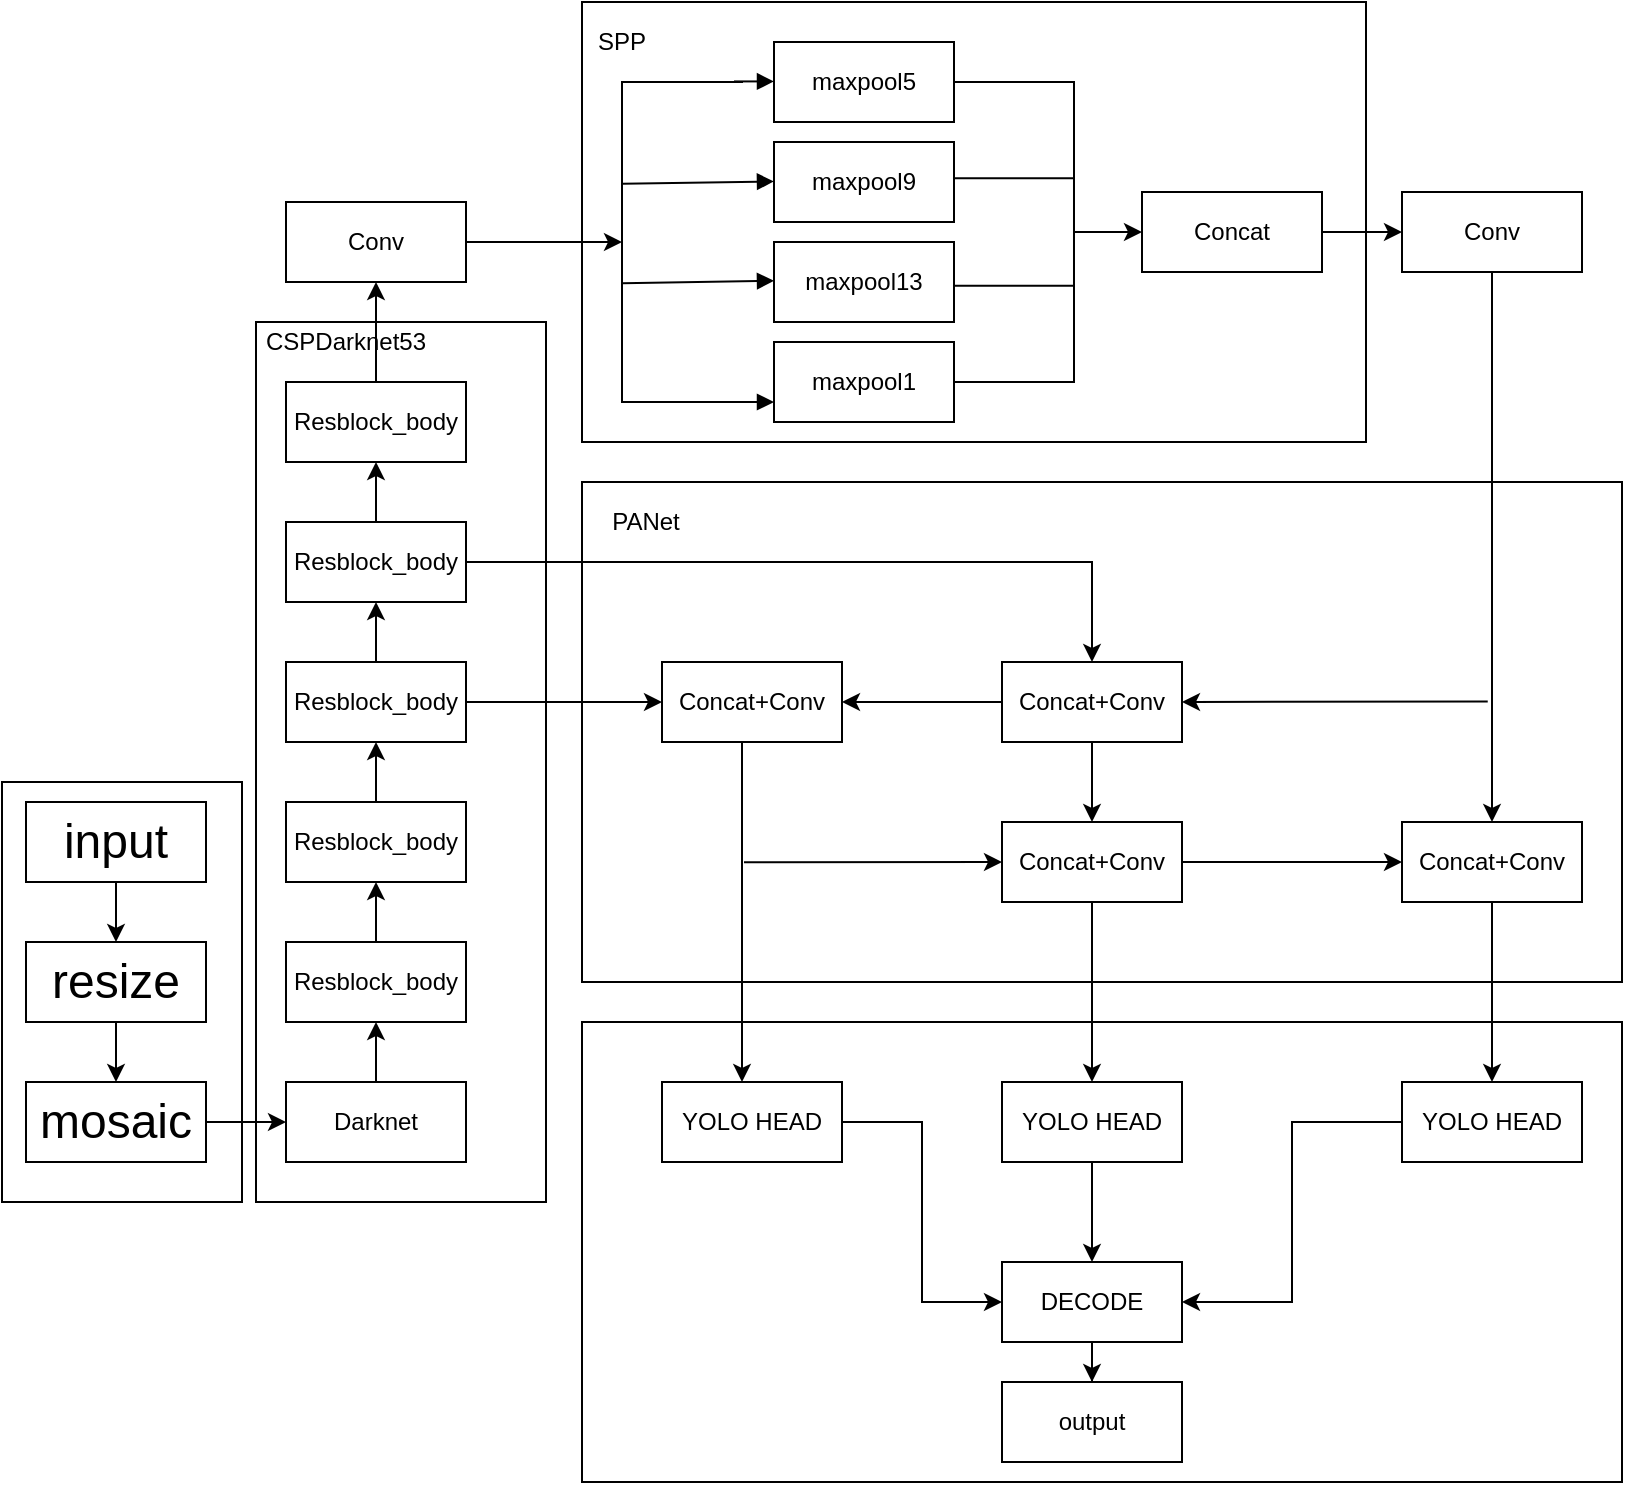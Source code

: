 <mxfile version="14.6.10" type="github" pages="5">
  <diagram id="j5sZR7_WVSSMR8GSL2lI" name="第 2 页">
    <mxGraphModel dx="1038" dy="548" grid="1" gridSize="10" guides="1" tooltips="1" connect="0" arrows="1" fold="1" page="1" pageScale="1" pageWidth="827" pageHeight="1169" math="0" shadow="0">
      <root>
        <mxCell id="0fFruR-LXGI2fJbMaEBw-0" />
        <mxCell id="0fFruR-LXGI2fJbMaEBw-1" parent="0fFruR-LXGI2fJbMaEBw-0" />
        <mxCell id="oqGVpfvN96jDl3TDhG6u-2" value="" style="rounded=0;whiteSpace=wrap;html=1;" parent="0fFruR-LXGI2fJbMaEBw-1" vertex="1">
          <mxGeometry x="300" y="820" width="520" height="230" as="geometry" />
        </mxCell>
        <mxCell id="oqGVpfvN96jDl3TDhG6u-1" value="" style="rounded=0;whiteSpace=wrap;html=1;" parent="0fFruR-LXGI2fJbMaEBw-1" vertex="1">
          <mxGeometry x="10" y="700" width="120" height="210" as="geometry" />
        </mxCell>
        <mxCell id="0fFruR-LXGI2fJbMaEBw-91" value="" style="rounded=0;whiteSpace=wrap;html=1;" parent="0fFruR-LXGI2fJbMaEBw-1" vertex="1">
          <mxGeometry x="300" y="310" width="392" height="220" as="geometry" />
        </mxCell>
        <mxCell id="0fFruR-LXGI2fJbMaEBw-26" value="" style="rounded=0;whiteSpace=wrap;html=1;" parent="0fFruR-LXGI2fJbMaEBw-1" vertex="1">
          <mxGeometry x="300" y="550" width="520" height="250" as="geometry" />
        </mxCell>
        <mxCell id="0fFruR-LXGI2fJbMaEBw-25" value="" style="rounded=0;whiteSpace=wrap;html=1;" parent="0fFruR-LXGI2fJbMaEBw-1" vertex="1">
          <mxGeometry x="137" y="470" width="145" height="440" as="geometry" />
        </mxCell>
        <mxCell id="0fFruR-LXGI2fJbMaEBw-30" style="edgeStyle=orthogonalEdgeStyle;rounded=0;orthogonalLoop=1;jettySize=auto;html=1;entryX=0.5;entryY=0;entryDx=0;entryDy=0;" parent="0fFruR-LXGI2fJbMaEBw-1" source="0fFruR-LXGI2fJbMaEBw-2" target="0fFruR-LXGI2fJbMaEBw-5" edge="1">
          <mxGeometry relative="1" as="geometry" />
        </mxCell>
        <mxCell id="0fFruR-LXGI2fJbMaEBw-2" value="&lt;font style=&quot;font-size: 24px&quot;&gt;resize&lt;/font&gt;" style="rounded=0;whiteSpace=wrap;html=1;" parent="0fFruR-LXGI2fJbMaEBw-1" vertex="1">
          <mxGeometry x="22" y="780" width="90" height="40" as="geometry" />
        </mxCell>
        <mxCell id="0fFruR-LXGI2fJbMaEBw-8" value="" style="edgeStyle=orthogonalEdgeStyle;rounded=0;orthogonalLoop=1;jettySize=auto;html=1;" parent="0fFruR-LXGI2fJbMaEBw-1" source="0fFruR-LXGI2fJbMaEBw-5" target="0fFruR-LXGI2fJbMaEBw-7" edge="1">
          <mxGeometry relative="1" as="geometry" />
        </mxCell>
        <mxCell id="0fFruR-LXGI2fJbMaEBw-5" value="&lt;font style=&quot;font-size: 24px&quot;&gt;mosaic&lt;/font&gt;" style="rounded=0;whiteSpace=wrap;html=1;" parent="0fFruR-LXGI2fJbMaEBw-1" vertex="1">
          <mxGeometry x="22" y="850" width="90" height="40" as="geometry" />
        </mxCell>
        <mxCell id="0fFruR-LXGI2fJbMaEBw-14" value="" style="edgeStyle=orthogonalEdgeStyle;rounded=0;orthogonalLoop=1;jettySize=auto;html=1;" parent="0fFruR-LXGI2fJbMaEBw-1" source="0fFruR-LXGI2fJbMaEBw-7" target="0fFruR-LXGI2fJbMaEBw-13" edge="1">
          <mxGeometry relative="1" as="geometry" />
        </mxCell>
        <mxCell id="0fFruR-LXGI2fJbMaEBw-7" value="Darknet" style="rounded=0;whiteSpace=wrap;html=1;" parent="0fFruR-LXGI2fJbMaEBw-1" vertex="1">
          <mxGeometry x="152" y="850" width="90" height="40" as="geometry" />
        </mxCell>
        <mxCell id="0fFruR-LXGI2fJbMaEBw-10" value="CSPDarknet53" style="text;html=1;strokeColor=none;fillColor=none;align=center;verticalAlign=middle;whiteSpace=wrap;rounded=0;" parent="0fFruR-LXGI2fJbMaEBw-1" vertex="1">
          <mxGeometry x="162" y="460" width="40" height="40" as="geometry" />
        </mxCell>
        <mxCell id="0fFruR-LXGI2fJbMaEBw-12" value="PANet" style="text;html=1;strokeColor=none;fillColor=none;align=center;verticalAlign=middle;whiteSpace=wrap;rounded=0;" parent="0fFruR-LXGI2fJbMaEBw-1" vertex="1">
          <mxGeometry x="312" y="560" width="40" height="20" as="geometry" />
        </mxCell>
        <mxCell id="0fFruR-LXGI2fJbMaEBw-18" value="" style="edgeStyle=orthogonalEdgeStyle;rounded=0;orthogonalLoop=1;jettySize=auto;html=1;" parent="0fFruR-LXGI2fJbMaEBw-1" source="0fFruR-LXGI2fJbMaEBw-13" target="0fFruR-LXGI2fJbMaEBw-17" edge="1">
          <mxGeometry relative="1" as="geometry" />
        </mxCell>
        <mxCell id="0fFruR-LXGI2fJbMaEBw-13" value="Resblock_body" style="rounded=0;whiteSpace=wrap;html=1;" parent="0fFruR-LXGI2fJbMaEBw-1" vertex="1">
          <mxGeometry x="152" y="780" width="90" height="40" as="geometry" />
        </mxCell>
        <mxCell id="0fFruR-LXGI2fJbMaEBw-20" value="" style="edgeStyle=orthogonalEdgeStyle;rounded=0;orthogonalLoop=1;jettySize=auto;html=1;" parent="0fFruR-LXGI2fJbMaEBw-1" source="0fFruR-LXGI2fJbMaEBw-17" target="0fFruR-LXGI2fJbMaEBw-19" edge="1">
          <mxGeometry relative="1" as="geometry" />
        </mxCell>
        <mxCell id="0fFruR-LXGI2fJbMaEBw-17" value="&lt;span&gt;Resblock_body&lt;/span&gt;" style="rounded=0;whiteSpace=wrap;html=1;" parent="0fFruR-LXGI2fJbMaEBw-1" vertex="1">
          <mxGeometry x="152" y="710" width="90" height="40" as="geometry" />
        </mxCell>
        <mxCell id="0fFruR-LXGI2fJbMaEBw-22" value="" style="edgeStyle=orthogonalEdgeStyle;rounded=0;orthogonalLoop=1;jettySize=auto;html=1;" parent="0fFruR-LXGI2fJbMaEBw-1" source="0fFruR-LXGI2fJbMaEBw-19" target="0fFruR-LXGI2fJbMaEBw-21" edge="1">
          <mxGeometry relative="1" as="geometry" />
        </mxCell>
        <mxCell id="0fFruR-LXGI2fJbMaEBw-33" value="" style="edgeStyle=orthogonalEdgeStyle;rounded=0;orthogonalLoop=1;jettySize=auto;html=1;" parent="0fFruR-LXGI2fJbMaEBw-1" source="0fFruR-LXGI2fJbMaEBw-19" target="0fFruR-LXGI2fJbMaEBw-32" edge="1">
          <mxGeometry relative="1" as="geometry" />
        </mxCell>
        <mxCell id="0fFruR-LXGI2fJbMaEBw-19" value="&lt;span&gt;Resblock_body&lt;/span&gt;" style="rounded=0;whiteSpace=wrap;html=1;" parent="0fFruR-LXGI2fJbMaEBw-1" vertex="1">
          <mxGeometry x="152" y="640" width="90" height="40" as="geometry" />
        </mxCell>
        <mxCell id="0fFruR-LXGI2fJbMaEBw-24" value="" style="edgeStyle=orthogonalEdgeStyle;rounded=0;orthogonalLoop=1;jettySize=auto;html=1;" parent="0fFruR-LXGI2fJbMaEBw-1" source="0fFruR-LXGI2fJbMaEBw-21" target="0fFruR-LXGI2fJbMaEBw-23" edge="1">
          <mxGeometry relative="1" as="geometry" />
        </mxCell>
        <mxCell id="0fFruR-LXGI2fJbMaEBw-35" value="" style="edgeStyle=orthogonalEdgeStyle;rounded=0;orthogonalLoop=1;jettySize=auto;html=1;" parent="0fFruR-LXGI2fJbMaEBw-1" source="0fFruR-LXGI2fJbMaEBw-21" target="0fFruR-LXGI2fJbMaEBw-34" edge="1">
          <mxGeometry relative="1" as="geometry" />
        </mxCell>
        <mxCell id="0fFruR-LXGI2fJbMaEBw-21" value="&lt;span&gt;Resblock_body&lt;/span&gt;" style="rounded=0;whiteSpace=wrap;html=1;" parent="0fFruR-LXGI2fJbMaEBw-1" vertex="1">
          <mxGeometry x="152" y="570" width="90" height="40" as="geometry" />
        </mxCell>
        <mxCell id="0fFruR-LXGI2fJbMaEBw-39" value="" style="edgeStyle=orthogonalEdgeStyle;rounded=0;orthogonalLoop=1;jettySize=auto;html=1;" parent="0fFruR-LXGI2fJbMaEBw-1" source="0fFruR-LXGI2fJbMaEBw-23" target="0fFruR-LXGI2fJbMaEBw-38" edge="1">
          <mxGeometry relative="1" as="geometry" />
        </mxCell>
        <mxCell id="0fFruR-LXGI2fJbMaEBw-23" value="&lt;span&gt;Resblock_body&lt;/span&gt;" style="rounded=0;whiteSpace=wrap;html=1;" parent="0fFruR-LXGI2fJbMaEBw-1" vertex="1">
          <mxGeometry x="152" y="500" width="90" height="40" as="geometry" />
        </mxCell>
        <mxCell id="0fFruR-LXGI2fJbMaEBw-29" style="edgeStyle=orthogonalEdgeStyle;rounded=0;orthogonalLoop=1;jettySize=auto;html=1;" parent="0fFruR-LXGI2fJbMaEBw-1" source="0fFruR-LXGI2fJbMaEBw-27" target="0fFruR-LXGI2fJbMaEBw-2" edge="1">
          <mxGeometry relative="1" as="geometry" />
        </mxCell>
        <mxCell id="0fFruR-LXGI2fJbMaEBw-27" value="&lt;font style=&quot;font-size: 24px&quot;&gt;input&lt;/font&gt;" style="rounded=0;whiteSpace=wrap;html=1;" parent="0fFruR-LXGI2fJbMaEBw-1" vertex="1">
          <mxGeometry x="22" y="710" width="90" height="40" as="geometry" />
        </mxCell>
        <mxCell id="0fFruR-LXGI2fJbMaEBw-99" value="" style="edgeStyle=orthogonalEdgeStyle;rounded=0;orthogonalLoop=1;jettySize=auto;html=1;" parent="0fFruR-LXGI2fJbMaEBw-1" source="0fFruR-LXGI2fJbMaEBw-32" target="0fFruR-LXGI2fJbMaEBw-98" edge="1">
          <mxGeometry relative="1" as="geometry">
            <Array as="points">
              <mxPoint x="380" y="760" />
              <mxPoint x="380" y="760" />
            </Array>
          </mxGeometry>
        </mxCell>
        <mxCell id="0fFruR-LXGI2fJbMaEBw-32" value="Concat+Conv" style="rounded=0;whiteSpace=wrap;html=1;" parent="0fFruR-LXGI2fJbMaEBw-1" vertex="1">
          <mxGeometry x="340" y="640" width="90" height="40" as="geometry" />
        </mxCell>
        <mxCell id="0fFruR-LXGI2fJbMaEBw-108" value="" style="edgeStyle=orthogonalEdgeStyle;rounded=0;orthogonalLoop=1;jettySize=auto;html=1;" parent="0fFruR-LXGI2fJbMaEBw-1" source="0fFruR-LXGI2fJbMaEBw-34" target="0fFruR-LXGI2fJbMaEBw-107" edge="1">
          <mxGeometry relative="1" as="geometry" />
        </mxCell>
        <mxCell id="0fFruR-LXGI2fJbMaEBw-113" value="" style="edgeStyle=orthogonalEdgeStyle;rounded=0;orthogonalLoop=1;jettySize=auto;html=1;" parent="0fFruR-LXGI2fJbMaEBw-1" source="0fFruR-LXGI2fJbMaEBw-34" target="0fFruR-LXGI2fJbMaEBw-32" edge="1">
          <mxGeometry relative="1" as="geometry" />
        </mxCell>
        <mxCell id="0fFruR-LXGI2fJbMaEBw-34" value="&lt;span&gt;Concat+Conv&lt;/span&gt;" style="rounded=0;whiteSpace=wrap;html=1;" parent="0fFruR-LXGI2fJbMaEBw-1" vertex="1">
          <mxGeometry x="510" y="640" width="90" height="40" as="geometry" />
        </mxCell>
        <mxCell id="0fFruR-LXGI2fJbMaEBw-81" style="edgeStyle=orthogonalEdgeStyle;rounded=0;orthogonalLoop=1;jettySize=auto;html=1;entryX=0.5;entryY=1;entryDx=0;entryDy=0;" parent="0fFruR-LXGI2fJbMaEBw-1" source="0fFruR-LXGI2fJbMaEBw-38" target="0fFruR-LXGI2fJbMaEBw-76" edge="1">
          <mxGeometry relative="1" as="geometry" />
        </mxCell>
        <mxCell id="0fFruR-LXGI2fJbMaEBw-38" value="Conv" style="rounded=0;whiteSpace=wrap;html=1;" parent="0fFruR-LXGI2fJbMaEBw-1" vertex="1">
          <mxGeometry x="152" y="410" width="90" height="40" as="geometry" />
        </mxCell>
        <mxCell id="0fFruR-LXGI2fJbMaEBw-50" value="&lt;span&gt;maxpool1&lt;/span&gt;" style="rounded=0;whiteSpace=wrap;html=1;" parent="0fFruR-LXGI2fJbMaEBw-1" vertex="1">
          <mxGeometry x="396" y="480" width="90" height="40" as="geometry" />
        </mxCell>
        <mxCell id="0fFruR-LXGI2fJbMaEBw-52" value="&lt;span&gt;maxpool9&lt;/span&gt;" style="rounded=0;whiteSpace=wrap;html=1;" parent="0fFruR-LXGI2fJbMaEBw-1" vertex="1">
          <mxGeometry x="396" y="380" width="90" height="40" as="geometry" />
        </mxCell>
        <mxCell id="0fFruR-LXGI2fJbMaEBw-53" value="maxpool5" style="rounded=0;whiteSpace=wrap;html=1;" parent="0fFruR-LXGI2fJbMaEBw-1" vertex="1">
          <mxGeometry x="396" y="330" width="90" height="40" as="geometry" />
        </mxCell>
        <mxCell id="0fFruR-LXGI2fJbMaEBw-54" value="" style="endArrow=block;endFill=1;endSize=6;html=1;" parent="0fFruR-LXGI2fJbMaEBw-1" edge="1">
          <mxGeometry width="100" relative="1" as="geometry">
            <mxPoint x="376" y="349.71" as="sourcePoint" />
            <mxPoint x="396" y="349.71" as="targetPoint" />
          </mxGeometry>
        </mxCell>
        <mxCell id="0fFruR-LXGI2fJbMaEBw-55" value="&lt;span&gt;maxpool13&lt;/span&gt;" style="rounded=0;whiteSpace=wrap;html=1;" parent="0fFruR-LXGI2fJbMaEBw-1" vertex="1">
          <mxGeometry x="396" y="430" width="90" height="40" as="geometry" />
        </mxCell>
        <mxCell id="0fFruR-LXGI2fJbMaEBw-67" value="" style="shape=partialRectangle;whiteSpace=wrap;html=1;bottom=1;right=1;left=1;top=0;fillColor=none;routingCenterX=-0.5;rotation=-90;" parent="0fFruR-LXGI2fJbMaEBw-1" vertex="1">
          <mxGeometry x="441" y="395" width="150" height="60" as="geometry" />
        </mxCell>
        <mxCell id="0fFruR-LXGI2fJbMaEBw-74" value="" style="edgeStyle=orthogonalEdgeStyle;rounded=0;orthogonalLoop=1;jettySize=auto;html=1;" parent="0fFruR-LXGI2fJbMaEBw-1" source="0fFruR-LXGI2fJbMaEBw-70" target="0fFruR-LXGI2fJbMaEBw-73" edge="1">
          <mxGeometry relative="1" as="geometry" />
        </mxCell>
        <mxCell id="0fFruR-LXGI2fJbMaEBw-70" value="" style="shape=partialRectangle;whiteSpace=wrap;html=1;bottom=1;right=1;left=1;top=0;fillColor=none;routingCenterX=-0.5;rotation=-90;" parent="0fFruR-LXGI2fJbMaEBw-1" vertex="1">
          <mxGeometry x="489.12" y="395" width="53.75" height="60" as="geometry" />
        </mxCell>
        <mxCell id="0fFruR-LXGI2fJbMaEBw-95" value="" style="edgeStyle=orthogonalEdgeStyle;rounded=0;orthogonalLoop=1;jettySize=auto;html=1;" parent="0fFruR-LXGI2fJbMaEBw-1" source="0fFruR-LXGI2fJbMaEBw-73" target="0fFruR-LXGI2fJbMaEBw-94" edge="1">
          <mxGeometry relative="1" as="geometry" />
        </mxCell>
        <mxCell id="0fFruR-LXGI2fJbMaEBw-73" value="Concat" style="rounded=0;whiteSpace=wrap;html=1;" parent="0fFruR-LXGI2fJbMaEBw-1" vertex="1">
          <mxGeometry x="580" y="405" width="90" height="40" as="geometry" />
        </mxCell>
        <mxCell id="0fFruR-LXGI2fJbMaEBw-76" value="" style="shape=partialRectangle;whiteSpace=wrap;html=1;bottom=1;right=1;left=1;top=0;fillColor=none;routingCenterX=-0.5;rotation=90;" parent="0fFruR-LXGI2fJbMaEBw-1" vertex="1">
          <mxGeometry x="270" y="400" width="160" height="60" as="geometry" />
        </mxCell>
        <mxCell id="0fFruR-LXGI2fJbMaEBw-88" value="" style="endArrow=block;endFill=1;endSize=6;html=1;" parent="0fFruR-LXGI2fJbMaEBw-1" edge="1">
          <mxGeometry width="100" relative="1" as="geometry">
            <mxPoint x="376" y="510" as="sourcePoint" />
            <mxPoint x="396" y="510" as="targetPoint" />
          </mxGeometry>
        </mxCell>
        <mxCell id="0fFruR-LXGI2fJbMaEBw-89" value="" style="endArrow=block;endFill=1;endSize=6;html=1;exitX=0.318;exitY=0.998;exitDx=0;exitDy=0;exitPerimeter=0;" parent="0fFruR-LXGI2fJbMaEBw-1" source="0fFruR-LXGI2fJbMaEBw-76" edge="1">
          <mxGeometry width="100" relative="1" as="geometry">
            <mxPoint x="326" y="400" as="sourcePoint" />
            <mxPoint x="396" y="399.71" as="targetPoint" />
          </mxGeometry>
        </mxCell>
        <mxCell id="0fFruR-LXGI2fJbMaEBw-90" value="" style="endArrow=block;endFill=1;endSize=6;html=1;exitX=0.318;exitY=0.998;exitDx=0;exitDy=0;exitPerimeter=0;" parent="0fFruR-LXGI2fJbMaEBw-1" edge="1">
          <mxGeometry width="100" relative="1" as="geometry">
            <mxPoint x="320.12" y="450.59" as="sourcePoint" />
            <mxPoint x="396" y="449.42" as="targetPoint" />
          </mxGeometry>
        </mxCell>
        <mxCell id="0fFruR-LXGI2fJbMaEBw-92" value="SPP" style="text;html=1;strokeColor=none;fillColor=none;align=center;verticalAlign=middle;whiteSpace=wrap;rounded=0;" parent="0fFruR-LXGI2fJbMaEBw-1" vertex="1">
          <mxGeometry x="300" y="320" width="40" height="20" as="geometry" />
        </mxCell>
        <mxCell id="0fFruR-LXGI2fJbMaEBw-97" value="" style="edgeStyle=orthogonalEdgeStyle;rounded=0;orthogonalLoop=1;jettySize=auto;html=1;" parent="0fFruR-LXGI2fJbMaEBw-1" source="0fFruR-LXGI2fJbMaEBw-94" target="0fFruR-LXGI2fJbMaEBw-96" edge="1">
          <mxGeometry relative="1" as="geometry">
            <Array as="points">
              <mxPoint x="755" y="660" />
              <mxPoint x="755" y="660" />
            </Array>
          </mxGeometry>
        </mxCell>
        <mxCell id="0fFruR-LXGI2fJbMaEBw-94" value="Conv" style="rounded=0;whiteSpace=wrap;html=1;" parent="0fFruR-LXGI2fJbMaEBw-1" vertex="1">
          <mxGeometry x="710" y="405" width="90" height="40" as="geometry" />
        </mxCell>
        <mxCell id="0fFruR-LXGI2fJbMaEBw-103" value="" style="edgeStyle=orthogonalEdgeStyle;rounded=0;orthogonalLoop=1;jettySize=auto;html=1;" parent="0fFruR-LXGI2fJbMaEBw-1" source="0fFruR-LXGI2fJbMaEBw-96" target="0fFruR-LXGI2fJbMaEBw-102" edge="1">
          <mxGeometry relative="1" as="geometry" />
        </mxCell>
        <mxCell id="0fFruR-LXGI2fJbMaEBw-96" value="&lt;span&gt;Concat+Conv&lt;/span&gt;" style="rounded=0;whiteSpace=wrap;html=1;" parent="0fFruR-LXGI2fJbMaEBw-1" vertex="1">
          <mxGeometry x="710" y="720" width="90" height="40" as="geometry" />
        </mxCell>
        <mxCell id="0fFruR-LXGI2fJbMaEBw-122" style="edgeStyle=orthogonalEdgeStyle;rounded=0;orthogonalLoop=1;jettySize=auto;html=1;entryX=0;entryY=0.5;entryDx=0;entryDy=0;" parent="0fFruR-LXGI2fJbMaEBw-1" source="0fFruR-LXGI2fJbMaEBw-98" target="0fFruR-LXGI2fJbMaEBw-120" edge="1">
          <mxGeometry relative="1" as="geometry" />
        </mxCell>
        <mxCell id="0fFruR-LXGI2fJbMaEBw-98" value="YOLO HEAD" style="rounded=0;whiteSpace=wrap;html=1;" parent="0fFruR-LXGI2fJbMaEBw-1" vertex="1">
          <mxGeometry x="340" y="850" width="90" height="40" as="geometry" />
        </mxCell>
        <mxCell id="0fFruR-LXGI2fJbMaEBw-121" value="" style="edgeStyle=orthogonalEdgeStyle;rounded=0;orthogonalLoop=1;jettySize=auto;html=1;" parent="0fFruR-LXGI2fJbMaEBw-1" source="0fFruR-LXGI2fJbMaEBw-100" target="0fFruR-LXGI2fJbMaEBw-120" edge="1">
          <mxGeometry relative="1" as="geometry" />
        </mxCell>
        <mxCell id="0fFruR-LXGI2fJbMaEBw-100" value="&lt;span&gt;YOLO HEAD&lt;/span&gt;" style="rounded=0;whiteSpace=wrap;html=1;" parent="0fFruR-LXGI2fJbMaEBw-1" vertex="1">
          <mxGeometry x="510" y="850" width="90" height="40" as="geometry" />
        </mxCell>
        <mxCell id="0fFruR-LXGI2fJbMaEBw-123" style="edgeStyle=orthogonalEdgeStyle;rounded=0;orthogonalLoop=1;jettySize=auto;html=1;entryX=1;entryY=0.5;entryDx=0;entryDy=0;" parent="0fFruR-LXGI2fJbMaEBw-1" source="0fFruR-LXGI2fJbMaEBw-102" target="0fFruR-LXGI2fJbMaEBw-120" edge="1">
          <mxGeometry relative="1" as="geometry" />
        </mxCell>
        <mxCell id="0fFruR-LXGI2fJbMaEBw-102" value="&lt;span&gt;YOLO HEAD&lt;/span&gt;" style="rounded=0;whiteSpace=wrap;html=1;" parent="0fFruR-LXGI2fJbMaEBw-1" vertex="1">
          <mxGeometry x="710" y="850" width="90" height="40" as="geometry" />
        </mxCell>
        <mxCell id="0fFruR-LXGI2fJbMaEBw-109" value="" style="edgeStyle=orthogonalEdgeStyle;rounded=0;orthogonalLoop=1;jettySize=auto;html=1;" parent="0fFruR-LXGI2fJbMaEBw-1" source="0fFruR-LXGI2fJbMaEBw-107" target="0fFruR-LXGI2fJbMaEBw-100" edge="1">
          <mxGeometry relative="1" as="geometry" />
        </mxCell>
        <mxCell id="0fFruR-LXGI2fJbMaEBw-119" value="" style="edgeStyle=orthogonalEdgeStyle;rounded=0;orthogonalLoop=1;jettySize=auto;html=1;" parent="0fFruR-LXGI2fJbMaEBw-1" source="0fFruR-LXGI2fJbMaEBw-107" target="0fFruR-LXGI2fJbMaEBw-96" edge="1">
          <mxGeometry relative="1" as="geometry" />
        </mxCell>
        <mxCell id="0fFruR-LXGI2fJbMaEBw-107" value="&lt;span&gt;Concat+Conv&lt;/span&gt;" style="rounded=0;whiteSpace=wrap;html=1;" parent="0fFruR-LXGI2fJbMaEBw-1" vertex="1">
          <mxGeometry x="510" y="720" width="90" height="40" as="geometry" />
        </mxCell>
        <mxCell id="0fFruR-LXGI2fJbMaEBw-117" value="" style="endArrow=classic;html=1;entryX=0;entryY=0.5;entryDx=0;entryDy=0;" parent="0fFruR-LXGI2fJbMaEBw-1" target="0fFruR-LXGI2fJbMaEBw-107" edge="1">
          <mxGeometry width="50" height="50" relative="1" as="geometry">
            <mxPoint x="381" y="740.17" as="sourcePoint" />
            <mxPoint x="501" y="739.83" as="targetPoint" />
          </mxGeometry>
        </mxCell>
        <mxCell id="0fFruR-LXGI2fJbMaEBw-118" value="" style="endArrow=classic;html=1;entryX=1;entryY=0.5;entryDx=0;entryDy=0;" parent="0fFruR-LXGI2fJbMaEBw-1" target="0fFruR-LXGI2fJbMaEBw-34" edge="1">
          <mxGeometry width="50" height="50" relative="1" as="geometry">
            <mxPoint x="752.87" y="659.71" as="sourcePoint" />
            <mxPoint x="630" y="659.71" as="targetPoint" />
          </mxGeometry>
        </mxCell>
        <mxCell id="0fFruR-LXGI2fJbMaEBw-125" value="" style="edgeStyle=orthogonalEdgeStyle;rounded=0;orthogonalLoop=1;jettySize=auto;html=1;" parent="0fFruR-LXGI2fJbMaEBw-1" source="0fFruR-LXGI2fJbMaEBw-120" target="0fFruR-LXGI2fJbMaEBw-124" edge="1">
          <mxGeometry relative="1" as="geometry" />
        </mxCell>
        <mxCell id="0fFruR-LXGI2fJbMaEBw-120" value="DECODE" style="rounded=0;whiteSpace=wrap;html=1;" parent="0fFruR-LXGI2fJbMaEBw-1" vertex="1">
          <mxGeometry x="510" y="940" width="90" height="40" as="geometry" />
        </mxCell>
        <mxCell id="0fFruR-LXGI2fJbMaEBw-124" value="output" style="rounded=0;whiteSpace=wrap;html=1;" parent="0fFruR-LXGI2fJbMaEBw-1" vertex="1">
          <mxGeometry x="510" y="1000" width="90" height="40" as="geometry" />
        </mxCell>
      </root>
    </mxGraphModel>
  </diagram>
  <diagram id="RH98xrAUSsPxEazT0ZO0" name="第 5 页">
    <mxGraphModel dx="494" dy="261" grid="1" gridSize="10" guides="1" tooltips="1" connect="1" arrows="1" fold="1" page="1" pageScale="1" pageWidth="827" pageHeight="1169" math="0" shadow="0">
      <root>
        <mxCell id="0g0pvQ6yDdgTo-aRmOUM-0" />
        <mxCell id="0g0pvQ6yDdgTo-aRmOUM-1" parent="0g0pvQ6yDdgTo-aRmOUM-0" />
        <mxCell id="0g0pvQ6yDdgTo-aRmOUM-2" value="" style="whiteSpace=wrap;html=1;aspect=fixed;" vertex="1" parent="0g0pvQ6yDdgTo-aRmOUM-1">
          <mxGeometry x="210" y="210" width="90" height="90" as="geometry" />
        </mxCell>
        <mxCell id="0g0pvQ6yDdgTo-aRmOUM-3" value="" style="whiteSpace=wrap;html=1;aspect=fixed;" vertex="1" parent="0g0pvQ6yDdgTo-aRmOUM-1">
          <mxGeometry x="300" y="210" width="90" height="90" as="geometry" />
        </mxCell>
        <mxCell id="0g0pvQ6yDdgTo-aRmOUM-4" value="" style="whiteSpace=wrap;html=1;aspect=fixed;" vertex="1" parent="0g0pvQ6yDdgTo-aRmOUM-1">
          <mxGeometry x="210" y="300" width="90" height="90" as="geometry" />
        </mxCell>
        <mxCell id="0g0pvQ6yDdgTo-aRmOUM-5" value="" style="whiteSpace=wrap;html=1;aspect=fixed;" vertex="1" parent="0g0pvQ6yDdgTo-aRmOUM-1">
          <mxGeometry x="300" y="300" width="90" height="90" as="geometry" />
        </mxCell>
        <mxCell id="0g0pvQ6yDdgTo-aRmOUM-8" value="" style="endArrow=classic;startArrow=classic;html=1;rounded=0;edgeStyle=orthogonalEdgeStyle;" edge="1" parent="0g0pvQ6yDdgTo-aRmOUM-1">
          <mxGeometry width="50" height="50" relative="1" as="geometry">
            <mxPoint x="420" y="210" as="sourcePoint" />
            <mxPoint x="210" y="420" as="targetPoint" />
          </mxGeometry>
        </mxCell>
        <mxCell id="0g0pvQ6yDdgTo-aRmOUM-7" value="" style="rounded=0;whiteSpace=wrap;html=1;strokeColor=#0000FF;shadow=0;sketch=0;glass=0;fillColor=none;" vertex="1" parent="0g0pvQ6yDdgTo-aRmOUM-1">
          <mxGeometry x="290" y="260" width="60" height="100" as="geometry" />
        </mxCell>
        <mxCell id="0g0pvQ6yDdgTo-aRmOUM-11" value="x" style="text;html=1;strokeColor=none;fillColor=none;align=center;verticalAlign=middle;whiteSpace=wrap;rounded=0;shadow=0;glass=0;sketch=0;" vertex="1" parent="0g0pvQ6yDdgTo-aRmOUM-1">
          <mxGeometry x="380" y="190" width="40" height="20" as="geometry" />
        </mxCell>
        <mxCell id="0g0pvQ6yDdgTo-aRmOUM-14" value="y" style="text;html=1;strokeColor=none;fillColor=none;align=center;verticalAlign=middle;whiteSpace=wrap;rounded=0;shadow=0;glass=0;sketch=0;" vertex="1" parent="0g0pvQ6yDdgTo-aRmOUM-1">
          <mxGeometry x="210" y="400" width="40" height="20" as="geometry" />
        </mxCell>
        <mxCell id="0g0pvQ6yDdgTo-aRmOUM-19" value="" style="shape=ellipse;html=1;rounded=0;shadow=0;glass=0;sketch=0;strokeColor=none;fillColor=#0000FF;" vertex="1" parent="0g0pvQ6yDdgTo-aRmOUM-1">
          <mxGeometry x="315" y="305" width="10" height="10" as="geometry" />
        </mxCell>
        <mxCell id="0g0pvQ6yDdgTo-aRmOUM-22" value="（bx，by）" style="text;html=1;strokeColor=none;fillColor=none;align=center;verticalAlign=middle;whiteSpace=wrap;rounded=0;shadow=0;glass=0;sketch=0;" vertex="1" parent="0g0pvQ6yDdgTo-aRmOUM-1">
          <mxGeometry x="290" y="315" width="70" height="20" as="geometry" />
        </mxCell>
        <mxCell id="0g0pvQ6yDdgTo-aRmOUM-24" value="bw" style="text;html=1;strokeColor=none;fillColor=none;align=center;verticalAlign=middle;whiteSpace=wrap;rounded=0;shadow=0;glass=0;sketch=0;" vertex="1" parent="0g0pvQ6yDdgTo-aRmOUM-1">
          <mxGeometry x="290" y="240" width="40" height="20" as="geometry" />
        </mxCell>
        <mxCell id="0g0pvQ6yDdgTo-aRmOUM-25" value="bh" style="text;html=1;strokeColor=none;fillColor=none;align=center;verticalAlign=middle;whiteSpace=wrap;rounded=0;shadow=0;glass=0;sketch=0;" vertex="1" parent="0g0pvQ6yDdgTo-aRmOUM-1">
          <mxGeometry x="340" y="305" width="40" height="20" as="geometry" />
        </mxCell>
      </root>
    </mxGraphModel>
  </diagram>
  <diagram id="YD6ukpe8l4fSzkAm5Bdn" name="第 4 页">
    <mxGraphModel dx="1038" dy="548" grid="1" gridSize="10" guides="1" tooltips="1" connect="1" arrows="1" fold="1" page="1" pageScale="1" pageWidth="827" pageHeight="1169" math="0" shadow="0">
      <root>
        <mxCell id="mDUcHosuayh5FRxQktLZ-0" />
        <mxCell id="mDUcHosuayh5FRxQktLZ-1" parent="mDUcHosuayh5FRxQktLZ-0" />
        <mxCell id="b7mqO050AW_GHeUgSDJi-2" value="" style="edgeStyle=orthogonalEdgeStyle;rounded=0;orthogonalLoop=1;jettySize=auto;html=1;" parent="mDUcHosuayh5FRxQktLZ-1" source="b7mqO050AW_GHeUgSDJi-0" target="b7mqO050AW_GHeUgSDJi-1" edge="1">
          <mxGeometry relative="1" as="geometry" />
        </mxCell>
        <mxCell id="b7mqO050AW_GHeUgSDJi-0" value="&lt;font style=&quot;font-size: 20px&quot;&gt;对信号做一定尺度的小波去噪&lt;/font&gt;" style="rounded=0;whiteSpace=wrap;html=1;" parent="mDUcHosuayh5FRxQktLZ-1" vertex="1">
          <mxGeometry x="340" y="160" width="150" height="70" as="geometry" />
        </mxCell>
        <mxCell id="b7mqO050AW_GHeUgSDJi-4" value="" style="edgeStyle=orthogonalEdgeStyle;rounded=0;orthogonalLoop=1;jettySize=auto;html=1;" parent="mDUcHosuayh5FRxQktLZ-1" source="b7mqO050AW_GHeUgSDJi-1" target="b7mqO050AW_GHeUgSDJi-3" edge="1">
          <mxGeometry relative="1" as="geometry" />
        </mxCell>
        <mxCell id="b7mqO050AW_GHeUgSDJi-1" value="&lt;font style=&quot;font-size: 20px&quot;&gt;设计R、C高通滤波器对信号做高通滤波，得到信号P&lt;/font&gt;" style="rounded=0;whiteSpace=wrap;html=1;" parent="mDUcHosuayh5FRxQktLZ-1" vertex="1">
          <mxGeometry x="290" y="260" width="250" height="90" as="geometry" />
        </mxCell>
        <mxCell id="b7mqO050AW_GHeUgSDJi-6" value="" style="edgeStyle=orthogonalEdgeStyle;rounded=0;orthogonalLoop=1;jettySize=auto;html=1;" parent="mDUcHosuayh5FRxQktLZ-1" source="b7mqO050AW_GHeUgSDJi-3" target="b7mqO050AW_GHeUgSDJi-5" edge="1">
          <mxGeometry relative="1" as="geometry" />
        </mxCell>
        <mxCell id="b7mqO050AW_GHeUgSDJi-3" value="&lt;span style=&quot;font-size: 20px&quot;&gt;以信号P的极大、极小值maxv和minv为限，对信号作M等分，幅值等分区间step=(maxv-minv)/M。以meanv=minv+step*k为基准线(k=1-M+1)，对信号P做纵坐标平移，使信号P转换成双极性信号Px&lt;/span&gt;" style="rounded=0;whiteSpace=wrap;html=1;" parent="mDUcHosuayh5FRxQktLZ-1" vertex="1">
          <mxGeometry x="217.5" y="380" width="395" height="160" as="geometry" />
        </mxCell>
        <mxCell id="b7mqO050AW_GHeUgSDJi-8" value="" style="edgeStyle=orthogonalEdgeStyle;rounded=0;orthogonalLoop=1;jettySize=auto;html=1;" parent="mDUcHosuayh5FRxQktLZ-1" source="b7mqO050AW_GHeUgSDJi-5" target="b7mqO050AW_GHeUgSDJi-7" edge="1">
          <mxGeometry relative="1" as="geometry" />
        </mxCell>
        <mxCell id="b7mqO050AW_GHeUgSDJi-5" value="&lt;font style=&quot;font-size: 20px&quot;&gt;根据信号的过零点，统计正负区间个数存入NCs中，最终得到不同基准线条件下的信号区间个数分布曲线&lt;/font&gt;" style="rounded=0;whiteSpace=wrap;html=1;" parent="mDUcHosuayh5FRxQktLZ-1" vertex="1">
          <mxGeometry x="265" y="570" width="300" height="120" as="geometry" />
        </mxCell>
        <mxCell id="b7mqO050AW_GHeUgSDJi-10" value="" style="edgeStyle=orthogonalEdgeStyle;rounded=0;orthogonalLoop=1;jettySize=auto;html=1;" parent="mDUcHosuayh5FRxQktLZ-1" source="b7mqO050AW_GHeUgSDJi-7" target="b7mqO050AW_GHeUgSDJi-9" edge="1">
          <mxGeometry relative="1" as="geometry" />
        </mxCell>
        <mxCell id="b7mqO050AW_GHeUgSDJi-7" value="&lt;font style=&quot;font-size: 20px&quot;&gt;计算信号区间个分布曲线的均值mean_NC，对分布曲线做纵坐标平移：NCs(k)=NCs(k)-mean_NC，统计该曲线的区间个数NC&lt;/font&gt;" style="rounded=0;whiteSpace=wrap;html=1;" parent="mDUcHosuayh5FRxQktLZ-1" vertex="1">
          <mxGeometry x="255" y="730" width="320" height="120" as="geometry" />
        </mxCell>
        <mxCell id="b7mqO050AW_GHeUgSDJi-11" style="edgeStyle=orthogonalEdgeStyle;rounded=0;orthogonalLoop=1;jettySize=auto;html=1;entryX=0.5;entryY=1;entryDx=0;entryDy=0;" parent="mDUcHosuayh5FRxQktLZ-1" source="b7mqO050AW_GHeUgSDJi-9" target="b7mqO050AW_GHeUgSDJi-12" edge="1">
          <mxGeometry relative="1" as="geometry">
            <mxPoint x="160" y="680" as="targetPoint" />
          </mxGeometry>
        </mxCell>
        <mxCell id="b7mqO050AW_GHeUgSDJi-15" value="" style="edgeStyle=orthogonalEdgeStyle;rounded=0;orthogonalLoop=1;jettySize=auto;html=1;" parent="mDUcHosuayh5FRxQktLZ-1" source="b7mqO050AW_GHeUgSDJi-9" target="b7mqO050AW_GHeUgSDJi-14" edge="1">
          <mxGeometry relative="1" as="geometry" />
        </mxCell>
        <mxCell id="b7mqO050AW_GHeUgSDJi-9" value="&lt;font style=&quot;font-size: 20px&quot;&gt;NC&amp;gt;3?&lt;/font&gt;" style="rhombus;whiteSpace=wrap;html=1;rounded=0;" parent="mDUcHosuayh5FRxQktLZ-1" vertex="1">
          <mxGeometry x="322.5" y="880" width="185" height="80" as="geometry" />
        </mxCell>
        <mxCell id="b7mqO050AW_GHeUgSDJi-13" style="edgeStyle=orthogonalEdgeStyle;rounded=0;orthogonalLoop=1;jettySize=auto;html=1;entryX=0;entryY=0.5;entryDx=0;entryDy=0;" parent="mDUcHosuayh5FRxQktLZ-1" source="b7mqO050AW_GHeUgSDJi-12" target="b7mqO050AW_GHeUgSDJi-1" edge="1">
          <mxGeometry relative="1" as="geometry">
            <Array as="points">
              <mxPoint x="105" y="305" />
            </Array>
          </mxGeometry>
        </mxCell>
        <mxCell id="b7mqO050AW_GHeUgSDJi-12" value="&lt;font style=&quot;font-size: 20px&quot;&gt;R=R/2&lt;/font&gt;" style="rounded=0;whiteSpace=wrap;html=1;" parent="mDUcHosuayh5FRxQktLZ-1" vertex="1">
          <mxGeometry x="30" y="585" width="150" height="70" as="geometry" />
        </mxCell>
        <mxCell id="b7mqO050AW_GHeUgSDJi-14" value="&lt;font style=&quot;font-size: 20px&quot;&gt;趋势消除成功&lt;/font&gt;" style="rounded=0;whiteSpace=wrap;html=1;" parent="mDUcHosuayh5FRxQktLZ-1" vertex="1">
          <mxGeometry x="340" y="1010" width="150" height="70" as="geometry" />
        </mxCell>
        <mxCell id="TVd4KYh1wiyqC4owjP_a-0" value="&lt;font style=&quot;font-size: 18px&quot;&gt;是&lt;/font&gt;" style="text;html=1;strokeColor=none;fillColor=none;align=center;verticalAlign=middle;whiteSpace=wrap;rounded=0;" parent="mDUcHosuayh5FRxQktLZ-1" vertex="1">
          <mxGeometry x="170" y="890" width="40" height="20" as="geometry" />
        </mxCell>
        <mxCell id="TVd4KYh1wiyqC4owjP_a-1" value="&lt;font style=&quot;font-size: 18px&quot;&gt;否&lt;/font&gt;" style="text;html=1;strokeColor=none;fillColor=none;align=center;verticalAlign=middle;whiteSpace=wrap;rounded=0;" parent="mDUcHosuayh5FRxQktLZ-1" vertex="1">
          <mxGeometry x="420" y="970" width="40" height="20" as="geometry" />
        </mxCell>
      </root>
    </mxGraphModel>
  </diagram>
  <diagram id="C5RBs43oDa-KdzZeNtuy" name="Page-1">
    <mxGraphModel dx="1038" dy="548" grid="1" gridSize="10" guides="1" tooltips="1" connect="1" arrows="0" fold="1" page="1" pageScale="1" pageWidth="827" pageHeight="1169" math="0" shadow="0">
      <root>
        <mxCell id="WIyWlLk6GJQsqaUBKTNV-0" />
        <mxCell id="WIyWlLk6GJQsqaUBKTNV-1" parent="WIyWlLk6GJQsqaUBKTNV-0" />
        <mxCell id="KnIarEQHBDuaND3oUreF-52" style="edgeStyle=orthogonalEdgeStyle;rounded=0;orthogonalLoop=1;jettySize=auto;html=1;entryX=0.5;entryY=0;entryDx=0;entryDy=0;fontSize=17;" parent="WIyWlLk6GJQsqaUBKTNV-1" source="WIyWlLk6GJQsqaUBKTNV-3" target="KnIarEQHBDuaND3oUreF-1" edge="1">
          <mxGeometry relative="1" as="geometry" />
        </mxCell>
        <mxCell id="WIyWlLk6GJQsqaUBKTNV-3" value="原始信号" style="rounded=1;whiteSpace=wrap;html=1;fontSize=17;glass=0;strokeWidth=1;shadow=0;" parent="WIyWlLk6GJQsqaUBKTNV-1" vertex="1">
          <mxGeometry x="400" y="10" width="120" height="40" as="geometry" />
        </mxCell>
        <mxCell id="KnIarEQHBDuaND3oUreF-5" value="" style="edgeStyle=orthogonalEdgeStyle;rounded=0;orthogonalLoop=1;jettySize=auto;html=1;fontSize=17;" parent="WIyWlLk6GJQsqaUBKTNV-1" source="KnIarEQHBDuaND3oUreF-1" target="KnIarEQHBDuaND3oUreF-4" edge="1">
          <mxGeometry relative="1" as="geometry" />
        </mxCell>
        <mxCell id="KnIarEQHBDuaND3oUreF-1" value="小波去噪" style="rounded=1;whiteSpace=wrap;html=1;fontSize=17;glass=0;strokeWidth=1;shadow=0;" parent="WIyWlLk6GJQsqaUBKTNV-1" vertex="1">
          <mxGeometry x="400" y="65" width="120" height="40" as="geometry" />
        </mxCell>
        <mxCell id="KnIarEQHBDuaND3oUreF-7" value="" style="edgeStyle=orthogonalEdgeStyle;rounded=0;orthogonalLoop=1;jettySize=auto;html=1;fontSize=17;" parent="WIyWlLk6GJQsqaUBKTNV-1" source="KnIarEQHBDuaND3oUreF-4" target="KnIarEQHBDuaND3oUreF-6" edge="1">
          <mxGeometry relative="1" as="geometry" />
        </mxCell>
        <mxCell id="KnIarEQHBDuaND3oUreF-4" value="RC高通滤波" style="rounded=1;whiteSpace=wrap;html=1;fontSize=17;glass=0;strokeWidth=1;shadow=0;" parent="WIyWlLk6GJQsqaUBKTNV-1" vertex="1">
          <mxGeometry x="400" y="125" width="120" height="40" as="geometry" />
        </mxCell>
        <mxCell id="KnIarEQHBDuaND3oUreF-9" value="" style="edgeStyle=orthogonalEdgeStyle;rounded=0;orthogonalLoop=1;jettySize=auto;html=1;fontSize=17;" parent="WIyWlLk6GJQsqaUBKTNV-1" source="KnIarEQHBDuaND3oUreF-6" target="KnIarEQHBDuaND3oUreF-8" edge="1">
          <mxGeometry relative="1" as="geometry" />
        </mxCell>
        <mxCell id="KnIarEQHBDuaND3oUreF-6" value="k=1" style="rounded=1;whiteSpace=wrap;html=1;fontSize=17;glass=0;strokeWidth=1;shadow=0;" parent="WIyWlLk6GJQsqaUBKTNV-1" vertex="1">
          <mxGeometry x="400" y="185" width="120" height="40" as="geometry" />
        </mxCell>
        <mxCell id="KnIarEQHBDuaND3oUreF-11" value="" style="edgeStyle=orthogonalEdgeStyle;rounded=0;orthogonalLoop=1;jettySize=auto;html=1;fontSize=17;" parent="WIyWlLk6GJQsqaUBKTNV-1" source="KnIarEQHBDuaND3oUreF-8" target="KnIarEQHBDuaND3oUreF-10" edge="1">
          <mxGeometry relative="1" as="geometry" />
        </mxCell>
        <mxCell id="KnIarEQHBDuaND3oUreF-8" value="&lt;span style=&quot;font-size: 17px;&quot;&gt;取信号的最大值&lt;/span&gt;&lt;span lang=&quot;EN-US&quot; style=&quot;font-size: 17px; font-family: calibri, sans-serif;&quot;&gt;maxv和&lt;/span&gt;&lt;span style=&quot;font-size: 17px;&quot;&gt;最小值&lt;/span&gt;&lt;span lang=&quot;EN-US&quot; style=&quot;font-size: 17px; font-family: calibri, sans-serif;&quot;&gt;minv&lt;/span&gt;" style="rounded=1;whiteSpace=wrap;html=1;fontSize=17;glass=0;strokeWidth=1;shadow=0;" parent="WIyWlLk6GJQsqaUBKTNV-1" vertex="1">
          <mxGeometry x="400" y="245" width="120" height="60" as="geometry" />
        </mxCell>
        <mxCell id="KnIarEQHBDuaND3oUreF-13" value="" style="edgeStyle=orthogonalEdgeStyle;rounded=0;orthogonalLoop=1;jettySize=auto;html=1;fontSize=17;" parent="WIyWlLk6GJQsqaUBKTNV-1" source="KnIarEQHBDuaND3oUreF-10" target="KnIarEQHBDuaND3oUreF-12" edge="1">
          <mxGeometry relative="1" as="geometry" />
        </mxCell>
        <mxCell id="KnIarEQHBDuaND3oUreF-10" value="&lt;span lang=&quot;EN-US&quot; style=&quot;font-size: 17px; font-family: calibri, sans-serif;&quot;&gt;meanv=minv+step*k&lt;/span&gt;" style="rounded=1;whiteSpace=wrap;html=1;fontSize=17;glass=0;strokeWidth=1;shadow=0;" parent="WIyWlLk6GJQsqaUBKTNV-1" vertex="1">
          <mxGeometry x="380" y="340" width="160" height="55" as="geometry" />
        </mxCell>
        <mxCell id="KnIarEQHBDuaND3oUreF-15" value="" style="edgeStyle=orthogonalEdgeStyle;rounded=0;orthogonalLoop=1;jettySize=auto;html=1;fontSize=17;" parent="WIyWlLk6GJQsqaUBKTNV-1" source="KnIarEQHBDuaND3oUreF-12" target="KnIarEQHBDuaND3oUreF-14" edge="1">
          <mxGeometry relative="1" as="geometry" />
        </mxCell>
        <mxCell id="KnIarEQHBDuaND3oUreF-12" value="&lt;span style=&quot;font-size: 17px;&quot;&gt;以meanv为基线，对压力信号&lt;/span&gt;&lt;span lang=&quot;EN-US&quot; style=&quot;font-size: 17px; font-family: calibri, sans-serif;&quot;&gt;P&lt;/span&gt;&lt;span style=&quot;font-size: 17px;&quot;&gt;做纵坐标平移，得到信号Px&lt;/span&gt;" style="rounded=1;whiteSpace=wrap;html=1;fontSize=17;glass=0;strokeWidth=1;shadow=0;" parent="WIyWlLk6GJQsqaUBKTNV-1" vertex="1">
          <mxGeometry x="400" y="420" width="120" height="105" as="geometry" />
        </mxCell>
        <mxCell id="KnIarEQHBDuaND3oUreF-17" value="" style="edgeStyle=orthogonalEdgeStyle;rounded=0;orthogonalLoop=1;jettySize=auto;html=1;fontSize=17;" parent="WIyWlLk6GJQsqaUBKTNV-1" source="KnIarEQHBDuaND3oUreF-14" target="KnIarEQHBDuaND3oUreF-16" edge="1">
          <mxGeometry relative="1" as="geometry" />
        </mxCell>
        <mxCell id="KnIarEQHBDuaND3oUreF-14" value="&lt;span style=&quot;font-size: 17px;&quot;&gt;统计压力信号&lt;/span&gt;&lt;span lang=&quot;EN-US&quot; style=&quot;font-size: 17px; font-family: calibri, sans-serif;&quot;&gt;Px的正负区间个数NCs（k）&lt;/span&gt;" style="rounded=1;whiteSpace=wrap;html=1;fontSize=17;glass=0;strokeWidth=1;shadow=0;" parent="WIyWlLk6GJQsqaUBKTNV-1" vertex="1">
          <mxGeometry x="400" y="560" width="120" height="70" as="geometry" />
        </mxCell>
        <mxCell id="KnIarEQHBDuaND3oUreF-19" value="" style="edgeStyle=orthogonalEdgeStyle;rounded=0;orthogonalLoop=1;jettySize=auto;html=1;entryX=0.5;entryY=0;entryDx=0;entryDy=0;fontSize=17;" parent="WIyWlLk6GJQsqaUBKTNV-1" source="KnIarEQHBDuaND3oUreF-16" target="KnIarEQHBDuaND3oUreF-22" edge="1">
          <mxGeometry relative="1" as="geometry">
            <mxPoint x="460.0" y="700" as="targetPoint" />
          </mxGeometry>
        </mxCell>
        <mxCell id="KnIarEQHBDuaND3oUreF-16" value="&lt;span style=&quot;font-size: 17px;&quot;&gt;k+1&lt;/span&gt;" style="rounded=1;whiteSpace=wrap;html=1;fontSize=17;glass=0;strokeWidth=1;shadow=0;" parent="WIyWlLk6GJQsqaUBKTNV-1" vertex="1">
          <mxGeometry x="400" y="655" width="120" height="40" as="geometry" />
        </mxCell>
        <mxCell id="KnIarEQHBDuaND3oUreF-27" style="edgeStyle=orthogonalEdgeStyle;rounded=0;orthogonalLoop=1;jettySize=auto;html=1;exitX=0;exitY=0.5;exitDx=0;exitDy=0;entryX=0;entryY=0.5;entryDx=0;entryDy=0;fontSize=17;" parent="WIyWlLk6GJQsqaUBKTNV-1" source="KnIarEQHBDuaND3oUreF-22" target="KnIarEQHBDuaND3oUreF-10" edge="1">
          <mxGeometry relative="1" as="geometry" />
        </mxCell>
        <mxCell id="KnIarEQHBDuaND3oUreF-28" value="否" style="edgeLabel;html=1;align=center;verticalAlign=middle;resizable=0;points=[];fontSize=17;" parent="KnIarEQHBDuaND3oUreF-27" vertex="1" connectable="0">
          <mxGeometry x="-0.663" relative="1" as="geometry">
            <mxPoint as="offset" />
          </mxGeometry>
        </mxCell>
        <mxCell id="KnIarEQHBDuaND3oUreF-35" value="" style="edgeStyle=orthogonalEdgeStyle;rounded=0;orthogonalLoop=1;jettySize=auto;html=1;fontSize=17;" parent="WIyWlLk6GJQsqaUBKTNV-1" source="KnIarEQHBDuaND3oUreF-22" target="KnIarEQHBDuaND3oUreF-34" edge="1">
          <mxGeometry relative="1" as="geometry" />
        </mxCell>
        <mxCell id="KnIarEQHBDuaND3oUreF-50" value="" style="edgeStyle=orthogonalEdgeStyle;rounded=0;orthogonalLoop=1;jettySize=auto;html=1;fontSize=17;" parent="WIyWlLk6GJQsqaUBKTNV-1" source="KnIarEQHBDuaND3oUreF-22" target="KnIarEQHBDuaND3oUreF-36" edge="1">
          <mxGeometry relative="1" as="geometry" />
        </mxCell>
        <mxCell id="KnIarEQHBDuaND3oUreF-51" value="是" style="edgeLabel;html=1;align=center;verticalAlign=middle;resizable=0;points=[];fontSize=17;" parent="KnIarEQHBDuaND3oUreF-50" vertex="1" connectable="0">
          <mxGeometry x="-0.725" y="1" relative="1" as="geometry">
            <mxPoint as="offset" />
          </mxGeometry>
        </mxCell>
        <mxCell id="KnIarEQHBDuaND3oUreF-22" value="k&amp;gt;M+1？" style="rhombus;whiteSpace=wrap;html=1;shadow=0;fontFamily=Helvetica;fontSize=17;align=center;strokeWidth=1;spacing=6;spacingTop=-4;" parent="WIyWlLk6GJQsqaUBKTNV-1" vertex="1">
          <mxGeometry x="390" y="710" width="140" height="80" as="geometry" />
        </mxCell>
        <mxCell id="KnIarEQHBDuaND3oUreF-37" value="" style="edgeStyle=orthogonalEdgeStyle;rounded=0;orthogonalLoop=1;jettySize=auto;html=1;fontSize=17;" parent="WIyWlLk6GJQsqaUBKTNV-1" source="KnIarEQHBDuaND3oUreF-34" target="KnIarEQHBDuaND3oUreF-36" edge="1">
          <mxGeometry relative="1" as="geometry" />
        </mxCell>
        <mxCell id="KnIarEQHBDuaND3oUreF-34" value="&lt;span style=&quot;font-size: 17px;&quot;&gt;计算&lt;/span&gt;&lt;span lang=&quot;EN-US&quot; style=&quot;font-size: 17px; font-family: calibri, sans-serif;&quot;&gt;NCs(k)&lt;/span&gt;&lt;span style=&quot;font-size: 17px;&quot;&gt;的均值&lt;/span&gt;&lt;span lang=&quot;EN-US&quot; style=&quot;font-size: 17px; font-family: calibri, sans-serif;&quot;&gt;mean_NC&lt;/span&gt;" style="rounded=1;whiteSpace=wrap;html=1;fontSize=17;glass=0;strokeWidth=1;shadow=0;" parent="WIyWlLk6GJQsqaUBKTNV-1" vertex="1">
          <mxGeometry x="400" y="825" width="120" height="45" as="geometry" />
        </mxCell>
        <mxCell id="KnIarEQHBDuaND3oUreF-39" value="" style="edgeStyle=orthogonalEdgeStyle;rounded=0;orthogonalLoop=1;jettySize=auto;html=1;fontSize=17;" parent="WIyWlLk6GJQsqaUBKTNV-1" source="KnIarEQHBDuaND3oUreF-36" target="KnIarEQHBDuaND3oUreF-38" edge="1">
          <mxGeometry relative="1" as="geometry" />
        </mxCell>
        <mxCell id="KnIarEQHBDuaND3oUreF-36" value="&lt;span style=&quot;font-size: 17px;&quot;&gt;以&lt;/span&gt;&lt;span style=&quot;font-family: calibri, sans-serif; font-size: 17px;&quot;&gt;mean_NC&lt;/span&gt;&lt;span style=&quot;font-size: 17px;&quot;&gt;为基线，对&lt;/span&gt;&lt;span style=&quot;font-family: calibri, sans-serif; font-size: 17px;&quot;&gt;NCs(k)&lt;/span&gt;&lt;span style=&quot;font-size: 17px;&quot;&gt;做纵坐标平移，得到纵坐标平移后的NCs(k)分布曲线&lt;/span&gt;" style="rounded=1;whiteSpace=wrap;html=1;fontSize=17;glass=0;strokeWidth=1;shadow=0;" parent="WIyWlLk6GJQsqaUBKTNV-1" vertex="1">
          <mxGeometry x="400" y="900" width="120" height="150" as="geometry" />
        </mxCell>
        <mxCell id="KnIarEQHBDuaND3oUreF-43" value="" style="edgeStyle=orthogonalEdgeStyle;rounded=0;orthogonalLoop=1;jettySize=auto;html=1;fontSize=17;" parent="WIyWlLk6GJQsqaUBKTNV-1" source="KnIarEQHBDuaND3oUreF-38" target="KnIarEQHBDuaND3oUreF-42" edge="1">
          <mxGeometry relative="1" as="geometry" />
        </mxCell>
        <mxCell id="KnIarEQHBDuaND3oUreF-38" value="&lt;span style=&quot;font-size: 17px;&quot;&gt;统计区间分布曲线的个数NC&lt;/span&gt;" style="rounded=1;whiteSpace=wrap;html=1;fontSize=17;glass=0;strokeWidth=1;shadow=0;" parent="WIyWlLk6GJQsqaUBKTNV-1" vertex="1">
          <mxGeometry x="400" y="1070" width="120" height="50" as="geometry" />
        </mxCell>
        <mxCell id="KnIarEQHBDuaND3oUreF-44" style="edgeStyle=orthogonalEdgeStyle;rounded=0;orthogonalLoop=1;jettySize=auto;html=1;entryX=0.5;entryY=1;entryDx=0;entryDy=0;fontSize=17;" parent="WIyWlLk6GJQsqaUBKTNV-1" source="KnIarEQHBDuaND3oUreF-42" target="KnIarEQHBDuaND3oUreF-45" edge="1">
          <mxGeometry relative="1" as="geometry">
            <mxPoint x="310" y="185" as="targetPoint" />
          </mxGeometry>
        </mxCell>
        <mxCell id="KnIarEQHBDuaND3oUreF-47" value="否" style="edgeLabel;html=1;align=center;verticalAlign=middle;resizable=0;points=[];fontSize=17;" parent="KnIarEQHBDuaND3oUreF-44" vertex="1" connectable="0">
          <mxGeometry x="-0.902" relative="1" as="geometry">
            <mxPoint as="offset" />
          </mxGeometry>
        </mxCell>
        <mxCell id="KnIarEQHBDuaND3oUreF-49" value="是" style="edgeStyle=orthogonalEdgeStyle;rounded=0;orthogonalLoop=1;jettySize=auto;html=1;fontSize=17;" parent="WIyWlLk6GJQsqaUBKTNV-1" source="KnIarEQHBDuaND3oUreF-42" target="KnIarEQHBDuaND3oUreF-48" edge="1">
          <mxGeometry relative="1" as="geometry">
            <Array as="points">
              <mxPoint x="460" y="1050" />
              <mxPoint x="460" y="1050" />
            </Array>
          </mxGeometry>
        </mxCell>
        <mxCell id="KnIarEQHBDuaND3oUreF-42" value="NC≤3" style="rhombus;whiteSpace=wrap;html=1;shadow=0;fontFamily=Helvetica;fontSize=17;align=center;strokeWidth=1;spacing=6;spacingTop=-4;" parent="WIyWlLk6GJQsqaUBKTNV-1" vertex="1">
          <mxGeometry x="390" y="1145" width="140" height="80" as="geometry" />
        </mxCell>
        <mxCell id="KnIarEQHBDuaND3oUreF-46" value="" style="edgeStyle=orthogonalEdgeStyle;rounded=0;orthogonalLoop=1;jettySize=auto;html=1;fontSize=17;" parent="WIyWlLk6GJQsqaUBKTNV-1" source="KnIarEQHBDuaND3oUreF-45" target="KnIarEQHBDuaND3oUreF-4" edge="1">
          <mxGeometry relative="1" as="geometry" />
        </mxCell>
        <mxCell id="KnIarEQHBDuaND3oUreF-45" value="R=R/2" style="rounded=1;whiteSpace=wrap;html=1;fontSize=17;glass=0;strokeWidth=1;shadow=0;" parent="WIyWlLk6GJQsqaUBKTNV-1" vertex="1">
          <mxGeometry x="250" y="125" width="120" height="40" as="geometry" />
        </mxCell>
        <mxCell id="KnIarEQHBDuaND3oUreF-48" value="&lt;span style=&quot;font-size: 17px;&quot;&gt;趋势信号消除成功&lt;/span&gt;" style="rounded=1;whiteSpace=wrap;html=1;fontSize=17;glass=0;strokeWidth=1;shadow=0;" parent="WIyWlLk6GJQsqaUBKTNV-1" vertex="1">
          <mxGeometry x="400" y="1265" width="120" height="50" as="geometry" />
        </mxCell>
      </root>
    </mxGraphModel>
  </diagram>
  <diagram id="Ke1NM6SLvNW0LZdl7yT9" name="第 3 页">
    <mxGraphModel dx="1038" dy="548" grid="1" gridSize="10" guides="1" tooltips="1" connect="1" arrows="1" fold="1" page="1" pageScale="1" pageWidth="827" pageHeight="1169" math="0" shadow="0">
      <root>
        <mxCell id="ET2edT2ea1zWxHMpDwX9-0" />
        <mxCell id="ET2edT2ea1zWxHMpDwX9-1" parent="ET2edT2ea1zWxHMpDwX9-0" />
        <mxCell id="ET2edT2ea1zWxHMpDwX9-4" value="" style="edgeStyle=orthogonalEdgeStyle;rounded=0;orthogonalLoop=1;jettySize=auto;html=1;" parent="ET2edT2ea1zWxHMpDwX9-1" source="ET2edT2ea1zWxHMpDwX9-2" target="ET2edT2ea1zWxHMpDwX9-3" edge="1">
          <mxGeometry relative="1" as="geometry" />
        </mxCell>
        <mxCell id="ET2edT2ea1zWxHMpDwX9-2" value="&lt;font style=&quot;font-size: 20px&quot;&gt;小波去噪&lt;/font&gt;" style="rounded=0;whiteSpace=wrap;html=1;" parent="ET2edT2ea1zWxHMpDwX9-1" vertex="1">
          <mxGeometry x="410" y="180" width="120" height="60" as="geometry" />
        </mxCell>
        <mxCell id="ET2edT2ea1zWxHMpDwX9-17" value="" style="edgeStyle=orthogonalEdgeStyle;rounded=0;orthogonalLoop=1;jettySize=auto;html=1;" parent="ET2edT2ea1zWxHMpDwX9-1" source="ET2edT2ea1zWxHMpDwX9-3" target="ET2edT2ea1zWxHMpDwX9-16" edge="1">
          <mxGeometry relative="1" as="geometry" />
        </mxCell>
        <mxCell id="ET2edT2ea1zWxHMpDwX9-3" value="&lt;font style=&quot;font-size: 20px&quot;&gt;R、C高通滤波&lt;/font&gt;" style="rounded=0;whiteSpace=wrap;html=1;" parent="ET2edT2ea1zWxHMpDwX9-1" vertex="1">
          <mxGeometry x="410" y="270" width="120" height="60" as="geometry" />
        </mxCell>
        <mxCell id="ET2edT2ea1zWxHMpDwX9-14" value="" style="edgeStyle=orthogonalEdgeStyle;rounded=0;orthogonalLoop=1;jettySize=auto;html=1;" parent="ET2edT2ea1zWxHMpDwX9-1" source="ET2edT2ea1zWxHMpDwX9-9" target="ET2edT2ea1zWxHMpDwX9-13" edge="1">
          <mxGeometry relative="1" as="geometry" />
        </mxCell>
        <mxCell id="ET2edT2ea1zWxHMpDwX9-25" style="edgeStyle=orthogonalEdgeStyle;rounded=0;orthogonalLoop=1;jettySize=auto;html=1;entryX=0.5;entryY=1;entryDx=0;entryDy=0;" parent="ET2edT2ea1zWxHMpDwX9-1" source="ET2edT2ea1zWxHMpDwX9-9" target="ET2edT2ea1zWxHMpDwX9-26" edge="1">
          <mxGeometry relative="1" as="geometry">
            <mxPoint x="290" y="540" as="targetPoint" />
          </mxGeometry>
        </mxCell>
        <mxCell id="ET2edT2ea1zWxHMpDwX9-9" value="&lt;font style=&quot;font-size: 20px&quot;&gt;NC&amp;gt;3&lt;/font&gt;" style="rhombus;whiteSpace=wrap;html=1;rounded=0;" parent="ET2edT2ea1zWxHMpDwX9-1" vertex="1">
          <mxGeometry x="405" y="660" width="130" height="80" as="geometry" />
        </mxCell>
        <mxCell id="ET2edT2ea1zWxHMpDwX9-12" value="&lt;font style=&quot;font-size: 18px&quot;&gt;是&lt;/font&gt;" style="text;html=1;strokeColor=none;fillColor=none;align=center;verticalAlign=middle;whiteSpace=wrap;rounded=0;" parent="ET2edT2ea1zWxHMpDwX9-1" vertex="1">
          <mxGeometry x="340" y="670" width="40" height="20" as="geometry" />
        </mxCell>
        <mxCell id="ET2edT2ea1zWxHMpDwX9-13" value="&lt;font style=&quot;font-size: 20px&quot;&gt;趋势消除成功&lt;/font&gt;" style="rounded=0;whiteSpace=wrap;html=1;" parent="ET2edT2ea1zWxHMpDwX9-1" vertex="1">
          <mxGeometry x="410" y="790" width="120" height="60" as="geometry" />
        </mxCell>
        <mxCell id="ET2edT2ea1zWxHMpDwX9-15" value="&lt;font style=&quot;font-size: 18px&quot;&gt;否&lt;/font&gt;" style="text;html=1;strokeColor=none;fillColor=none;align=center;verticalAlign=middle;whiteSpace=wrap;rounded=0;" parent="ET2edT2ea1zWxHMpDwX9-1" vertex="1">
          <mxGeometry x="474" y="760" width="40" height="20" as="geometry" />
        </mxCell>
        <mxCell id="ET2edT2ea1zWxHMpDwX9-20" value="" style="edgeStyle=orthogonalEdgeStyle;rounded=0;orthogonalLoop=1;jettySize=auto;html=1;" parent="ET2edT2ea1zWxHMpDwX9-1" source="ET2edT2ea1zWxHMpDwX9-16" target="ET2edT2ea1zWxHMpDwX9-19" edge="1">
          <mxGeometry relative="1" as="geometry" />
        </mxCell>
        <mxCell id="ET2edT2ea1zWxHMpDwX9-16" value="&lt;font style=&quot;font-size: 20px&quot;&gt;不同基准信号平移&lt;/font&gt;" style="rounded=0;whiteSpace=wrap;html=1;" parent="ET2edT2ea1zWxHMpDwX9-1" vertex="1">
          <mxGeometry x="410" y="360" width="120" height="60" as="geometry" />
        </mxCell>
        <mxCell id="ET2edT2ea1zWxHMpDwX9-23" value="" style="edgeStyle=orthogonalEdgeStyle;rounded=0;orthogonalLoop=1;jettySize=auto;html=1;" parent="ET2edT2ea1zWxHMpDwX9-1" source="ET2edT2ea1zWxHMpDwX9-19" target="ET2edT2ea1zWxHMpDwX9-22" edge="1">
          <mxGeometry relative="1" as="geometry" />
        </mxCell>
        <mxCell id="ET2edT2ea1zWxHMpDwX9-19" value="&lt;font style=&quot;font-size: 20px&quot;&gt;区间分布曲线平移&lt;/font&gt;" style="rounded=0;whiteSpace=wrap;html=1;" parent="ET2edT2ea1zWxHMpDwX9-1" vertex="1">
          <mxGeometry x="410" y="450" width="120" height="70" as="geometry" />
        </mxCell>
        <mxCell id="ET2edT2ea1zWxHMpDwX9-24" value="" style="edgeStyle=orthogonalEdgeStyle;rounded=0;orthogonalLoop=1;jettySize=auto;html=1;" parent="ET2edT2ea1zWxHMpDwX9-1" source="ET2edT2ea1zWxHMpDwX9-22" target="ET2edT2ea1zWxHMpDwX9-9" edge="1">
          <mxGeometry relative="1" as="geometry" />
        </mxCell>
        <mxCell id="ET2edT2ea1zWxHMpDwX9-22" value="&lt;font style=&quot;font-size: 20px&quot;&gt;统计区间分布曲线个数NC&lt;/font&gt;" style="rounded=0;whiteSpace=wrap;html=1;" parent="ET2edT2ea1zWxHMpDwX9-1" vertex="1">
          <mxGeometry x="410" y="550" width="120" height="80" as="geometry" />
        </mxCell>
        <mxCell id="ET2edT2ea1zWxHMpDwX9-27" style="edgeStyle=orthogonalEdgeStyle;rounded=0;orthogonalLoop=1;jettySize=auto;html=1;entryX=0;entryY=0.5;entryDx=0;entryDy=0;" parent="ET2edT2ea1zWxHMpDwX9-1" source="ET2edT2ea1zWxHMpDwX9-26" target="ET2edT2ea1zWxHMpDwX9-3" edge="1">
          <mxGeometry relative="1" as="geometry">
            <Array as="points">
              <mxPoint x="290" y="300" />
            </Array>
          </mxGeometry>
        </mxCell>
        <mxCell id="ET2edT2ea1zWxHMpDwX9-26" value="&lt;font style=&quot;font-size: 20px&quot;&gt;R=R/2&lt;/font&gt;" style="rounded=0;whiteSpace=wrap;html=1;" parent="ET2edT2ea1zWxHMpDwX9-1" vertex="1">
          <mxGeometry x="240" y="460" width="100" height="60" as="geometry" />
        </mxCell>
      </root>
    </mxGraphModel>
  </diagram>
</mxfile>
